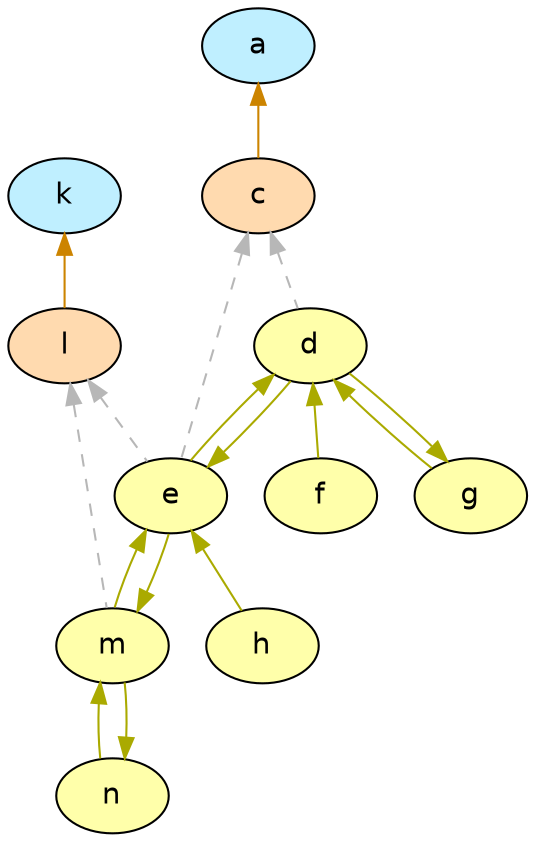 digraph G {
  node [shape=oval style=filled fontname=Helvetica fontsize=14]
  node [fillcolor="#ffdaaf" fontcolor="#000000"] c l;
  node [fillcolor="#bfefff" fontcolor="#000000"] a k;
  node [fillcolor="#FFFFAA" fontcolor="#000000"] d e m f g h n;
  node [fillcolor="white" fontcolor="black"];
  edge [dir=back, color="#cc8400", style="solid"]
        "a" -> "c"
        "k" -> "l"
  edge [dir=back, color="#b7b7b7", style="dashed"]
        "c" -> "d"
        "c" -> "e"
        "l" -> "e"
        "l" -> "m"
  edge [dir=back, color="#AAAA00", style="solid"]
        "d" -> "e"
        "e" -> "d"
        "e" -> "m"
        "m" -> "e"
        "d" -> "f"
        "d" -> "g"
        "g" -> "d"
        "e" -> "h"
        "m" -> "n"
        "n" -> "m"
}

